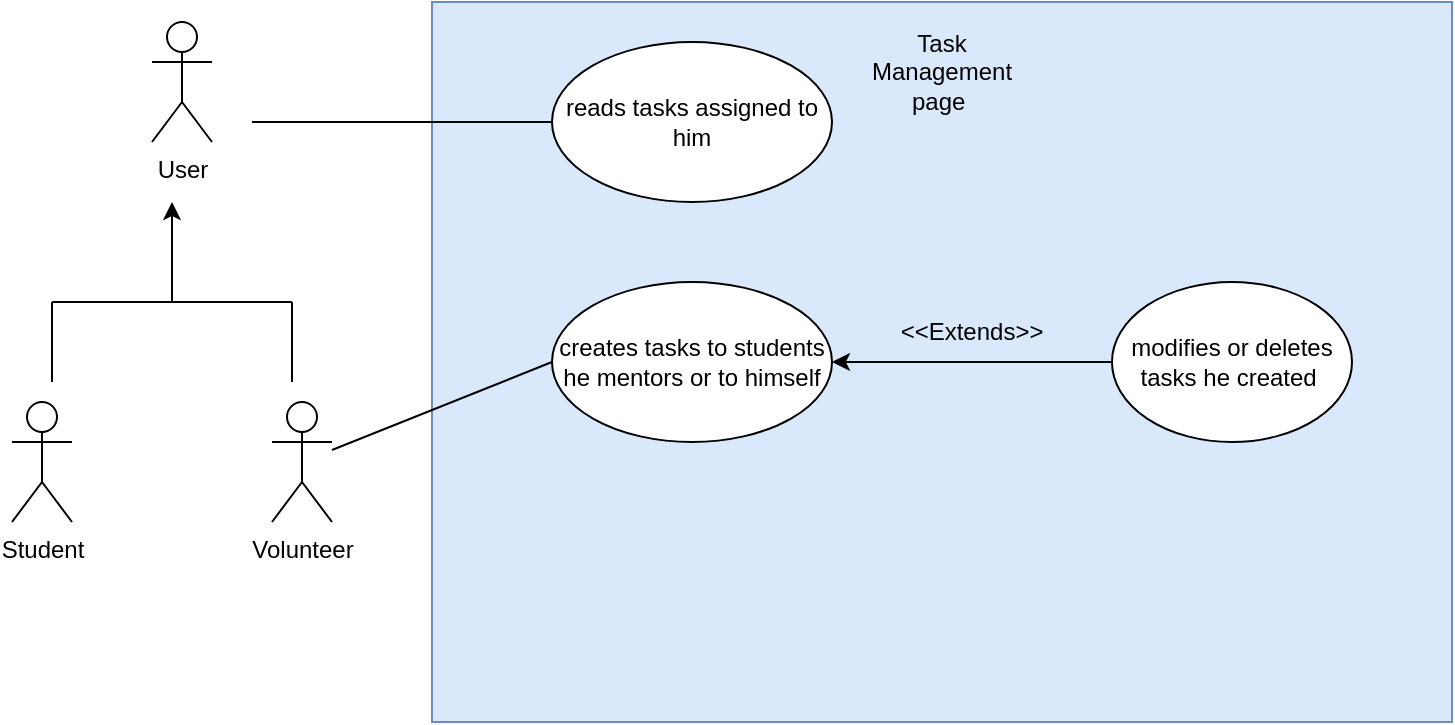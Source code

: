 <mxfile version="17.2.4"><diagram id="dCpnDAVzTfIes2jMEOcG" name="Page-1"><mxGraphModel dx="989" dy="707" grid="1" gridSize="10" guides="1" tooltips="1" connect="1" arrows="1" fold="1" page="1" pageScale="1" pageWidth="827" pageHeight="1169" math="0" shadow="0"><root><mxCell id="0"/><mxCell id="1" parent="0"/><mxCell id="LkgbnSnGK3oGvsAam6HZ-1" value="User" style="shape=umlActor;verticalLabelPosition=bottom;verticalAlign=top;html=1;outlineConnect=0;" vertex="1" parent="1"><mxGeometry x="110" y="50" width="30" height="60" as="geometry"/></mxCell><mxCell id="LkgbnSnGK3oGvsAam6HZ-2" value="Volunteer" style="shape=umlActor;verticalLabelPosition=bottom;verticalAlign=top;html=1;outlineConnect=0;" vertex="1" parent="1"><mxGeometry x="170" y="240" width="30" height="60" as="geometry"/></mxCell><mxCell id="LkgbnSnGK3oGvsAam6HZ-3" value="Student" style="shape=umlActor;verticalLabelPosition=bottom;verticalAlign=top;html=1;outlineConnect=0;" vertex="1" parent="1"><mxGeometry x="40" y="240" width="30" height="60" as="geometry"/></mxCell><mxCell id="LkgbnSnGK3oGvsAam6HZ-4" value="" style="endArrow=none;html=1;rounded=0;" edge="1" parent="1"><mxGeometry width="50" height="50" relative="1" as="geometry"><mxPoint x="60" y="230" as="sourcePoint"/><mxPoint x="60" y="190" as="targetPoint"/></mxGeometry></mxCell><mxCell id="LkgbnSnGK3oGvsAam6HZ-5" value="" style="endArrow=none;html=1;rounded=0;" edge="1" parent="1"><mxGeometry width="50" height="50" relative="1" as="geometry"><mxPoint x="180" y="230" as="sourcePoint"/><mxPoint x="180" y="190" as="targetPoint"/></mxGeometry></mxCell><mxCell id="LkgbnSnGK3oGvsAam6HZ-6" value="" style="endArrow=none;html=1;rounded=0;" edge="1" parent="1"><mxGeometry width="50" height="50" relative="1" as="geometry"><mxPoint x="60" y="190" as="sourcePoint"/><mxPoint x="180" y="190" as="targetPoint"/></mxGeometry></mxCell><mxCell id="LkgbnSnGK3oGvsAam6HZ-7" value="" style="endArrow=classic;html=1;rounded=0;" edge="1" parent="1"><mxGeometry width="50" height="50" relative="1" as="geometry"><mxPoint x="120" y="190" as="sourcePoint"/><mxPoint x="120" y="140" as="targetPoint"/></mxGeometry></mxCell><mxCell id="LkgbnSnGK3oGvsAam6HZ-8" value="" style="rounded=0;whiteSpace=wrap;html=1;fillColor=#dae8fc;strokeColor=#6c8ebf;" vertex="1" parent="1"><mxGeometry x="250" y="40" width="510" height="360" as="geometry"/></mxCell><mxCell id="LkgbnSnGK3oGvsAam6HZ-9" value="Task Management page&amp;nbsp;" style="text;html=1;strokeColor=none;fillColor=none;align=center;verticalAlign=middle;whiteSpace=wrap;rounded=0;" vertex="1" parent="1"><mxGeometry x="475" y="60" width="60" height="30" as="geometry"/></mxCell><mxCell id="LkgbnSnGK3oGvsAam6HZ-10" value="reads tasks assigned to him" style="ellipse;whiteSpace=wrap;html=1;" vertex="1" parent="1"><mxGeometry x="310" y="60" width="140" height="80" as="geometry"/></mxCell><mxCell id="LkgbnSnGK3oGvsAam6HZ-11" value="creates tasks to students he mentors or to himself" style="ellipse;whiteSpace=wrap;html=1;" vertex="1" parent="1"><mxGeometry x="310" y="180" width="140" height="80" as="geometry"/></mxCell><mxCell id="LkgbnSnGK3oGvsAam6HZ-12" value="" style="endArrow=classic;html=1;rounded=0;exitX=0;exitY=0.5;exitDx=0;exitDy=0;" edge="1" parent="1" source="LkgbnSnGK3oGvsAam6HZ-13" target="LkgbnSnGK3oGvsAam6HZ-11"><mxGeometry width="50" height="50" relative="1" as="geometry"><mxPoint x="390" y="390" as="sourcePoint"/><mxPoint x="440" y="340" as="targetPoint"/></mxGeometry></mxCell><mxCell id="LkgbnSnGK3oGvsAam6HZ-13" value="modifies or deletes tasks he created&amp;nbsp;" style="ellipse;whiteSpace=wrap;html=1;" vertex="1" parent="1"><mxGeometry x="590" y="180" width="120" height="80" as="geometry"/></mxCell><mxCell id="LkgbnSnGK3oGvsAam6HZ-14" value="&amp;lt;&amp;lt;Extends&amp;gt;&amp;gt;" style="text;html=1;strokeColor=none;fillColor=none;align=center;verticalAlign=middle;whiteSpace=wrap;rounded=0;" vertex="1" parent="1"><mxGeometry x="490" y="190" width="60" height="30" as="geometry"/></mxCell><mxCell id="LkgbnSnGK3oGvsAam6HZ-15" value="" style="endArrow=none;html=1;rounded=0;entryX=0;entryY=0.5;entryDx=0;entryDy=0;" edge="1" parent="1" source="LkgbnSnGK3oGvsAam6HZ-2" target="LkgbnSnGK3oGvsAam6HZ-11"><mxGeometry width="50" height="50" relative="1" as="geometry"><mxPoint x="420" y="290" as="sourcePoint"/><mxPoint x="470" y="240" as="targetPoint"/></mxGeometry></mxCell><mxCell id="LkgbnSnGK3oGvsAam6HZ-16" value="" style="endArrow=none;html=1;rounded=0;" edge="1" parent="1" target="LkgbnSnGK3oGvsAam6HZ-10"><mxGeometry width="50" height="50" relative="1" as="geometry"><mxPoint x="160" y="100" as="sourcePoint"/><mxPoint x="210" y="50" as="targetPoint"/></mxGeometry></mxCell></root></mxGraphModel></diagram></mxfile>